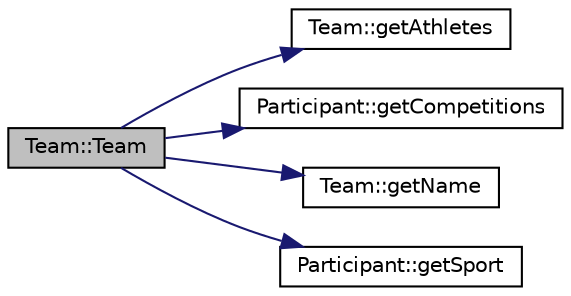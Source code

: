 digraph "Team::Team"
{
 // LATEX_PDF_SIZE
  edge [fontname="Helvetica",fontsize="10",labelfontname="Helvetica",labelfontsize="10"];
  node [fontname="Helvetica",fontsize="10",shape=record];
  rankdir="LR";
  Node1 [label="Team::Team",height=0.2,width=0.4,color="black", fillcolor="grey75", style="filled", fontcolor="black",tooltip=" "];
  Node1 -> Node2 [color="midnightblue",fontsize="10",style="solid",fontname="Helvetica"];
  Node2 [label="Team::getAthletes",height=0.2,width=0.4,color="black", fillcolor="white", style="filled",URL="$class_team.html#ab25749845688cca958fd88d59a591ce4",tooltip=" "];
  Node1 -> Node3 [color="midnightblue",fontsize="10",style="solid",fontname="Helvetica"];
  Node3 [label="Participant::getCompetitions",height=0.2,width=0.4,color="black", fillcolor="white", style="filled",URL="$class_participant.html#ac430c2c6bafad889be674dac67d334fc",tooltip=" "];
  Node1 -> Node4 [color="midnightblue",fontsize="10",style="solid",fontname="Helvetica"];
  Node4 [label="Team::getName",height=0.2,width=0.4,color="black", fillcolor="white", style="filled",URL="$class_team.html#aed0161ba58535b159adbd8be83992909",tooltip=" "];
  Node1 -> Node5 [color="midnightblue",fontsize="10",style="solid",fontname="Helvetica"];
  Node5 [label="Participant::getSport",height=0.2,width=0.4,color="black", fillcolor="white", style="filled",URL="$class_participant.html#a0926425f1203368992d79ab1378e1e25",tooltip=" "];
}
